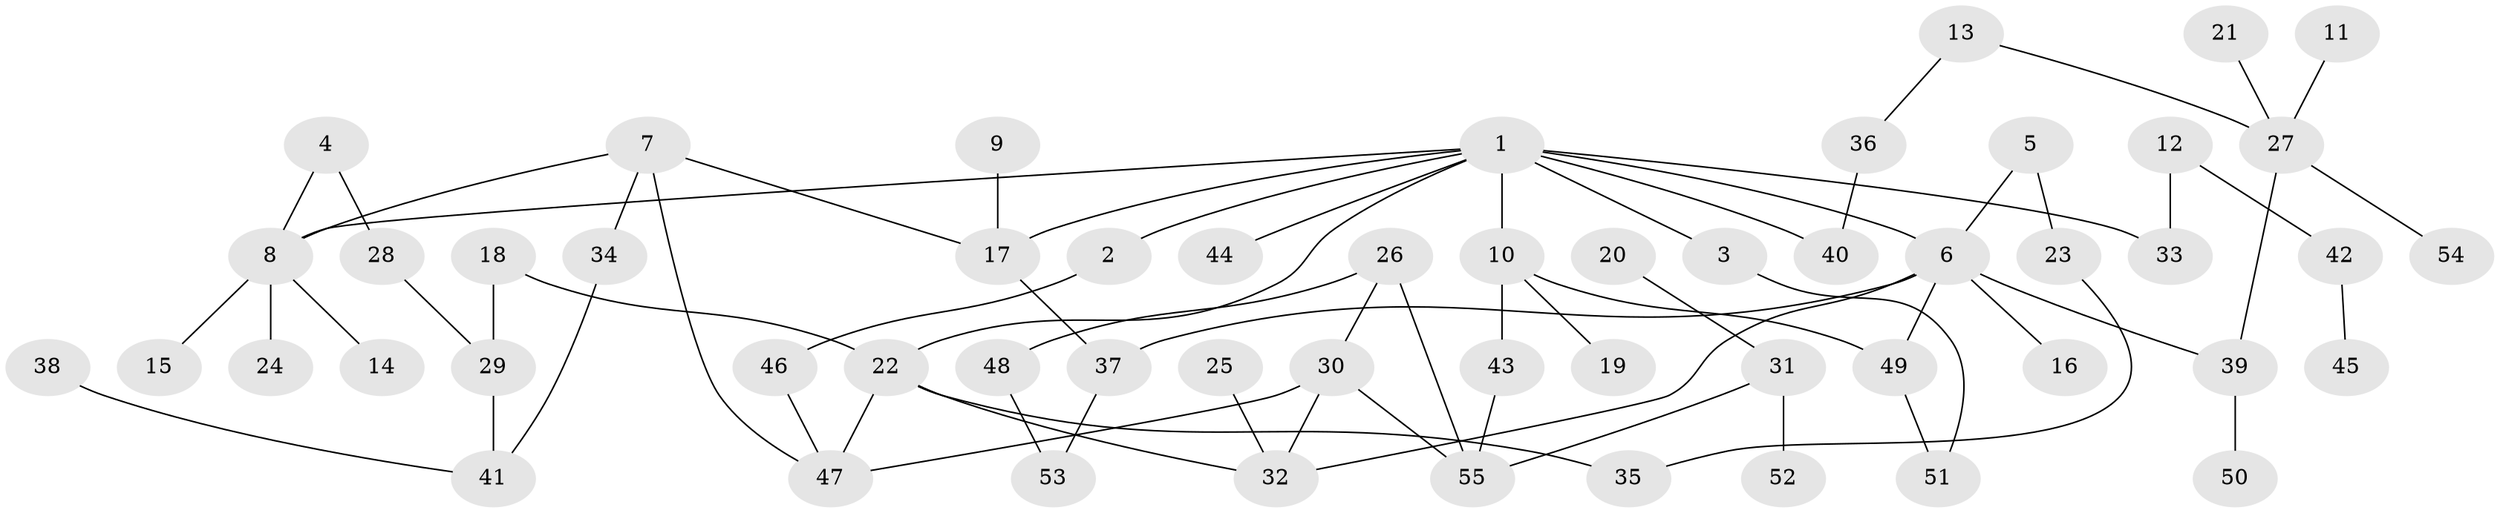 // original degree distribution, {3: 0.2, 9: 0.00909090909090909, 4: 0.07272727272727272, 6: 0.02727272727272727, 2: 0.3, 7: 0.00909090909090909, 5: 0.02727272727272727, 1: 0.35454545454545455}
// Generated by graph-tools (version 1.1) at 2025/49/03/09/25 03:49:16]
// undirected, 55 vertices, 69 edges
graph export_dot {
graph [start="1"]
  node [color=gray90,style=filled];
  1;
  2;
  3;
  4;
  5;
  6;
  7;
  8;
  9;
  10;
  11;
  12;
  13;
  14;
  15;
  16;
  17;
  18;
  19;
  20;
  21;
  22;
  23;
  24;
  25;
  26;
  27;
  28;
  29;
  30;
  31;
  32;
  33;
  34;
  35;
  36;
  37;
  38;
  39;
  40;
  41;
  42;
  43;
  44;
  45;
  46;
  47;
  48;
  49;
  50;
  51;
  52;
  53;
  54;
  55;
  1 -- 2 [weight=1.0];
  1 -- 3 [weight=1.0];
  1 -- 6 [weight=1.0];
  1 -- 8 [weight=1.0];
  1 -- 10 [weight=1.0];
  1 -- 17 [weight=1.0];
  1 -- 22 [weight=1.0];
  1 -- 33 [weight=1.0];
  1 -- 40 [weight=2.0];
  1 -- 44 [weight=1.0];
  2 -- 46 [weight=1.0];
  3 -- 51 [weight=1.0];
  4 -- 8 [weight=1.0];
  4 -- 28 [weight=1.0];
  5 -- 6 [weight=1.0];
  5 -- 23 [weight=1.0];
  6 -- 16 [weight=1.0];
  6 -- 32 [weight=1.0];
  6 -- 37 [weight=1.0];
  6 -- 39 [weight=1.0];
  6 -- 49 [weight=1.0];
  7 -- 8 [weight=1.0];
  7 -- 17 [weight=1.0];
  7 -- 34 [weight=1.0];
  7 -- 47 [weight=1.0];
  8 -- 14 [weight=1.0];
  8 -- 15 [weight=1.0];
  8 -- 24 [weight=1.0];
  9 -- 17 [weight=1.0];
  10 -- 19 [weight=1.0];
  10 -- 43 [weight=1.0];
  10 -- 49 [weight=1.0];
  11 -- 27 [weight=1.0];
  12 -- 33 [weight=1.0];
  12 -- 42 [weight=1.0];
  13 -- 27 [weight=1.0];
  13 -- 36 [weight=1.0];
  17 -- 37 [weight=1.0];
  18 -- 22 [weight=1.0];
  18 -- 29 [weight=1.0];
  20 -- 31 [weight=1.0];
  21 -- 27 [weight=1.0];
  22 -- 32 [weight=1.0];
  22 -- 35 [weight=1.0];
  22 -- 47 [weight=1.0];
  23 -- 35 [weight=1.0];
  25 -- 32 [weight=1.0];
  26 -- 30 [weight=1.0];
  26 -- 48 [weight=1.0];
  26 -- 55 [weight=1.0];
  27 -- 39 [weight=1.0];
  27 -- 54 [weight=1.0];
  28 -- 29 [weight=1.0];
  29 -- 41 [weight=1.0];
  30 -- 32 [weight=1.0];
  30 -- 47 [weight=1.0];
  30 -- 55 [weight=1.0];
  31 -- 52 [weight=1.0];
  31 -- 55 [weight=1.0];
  34 -- 41 [weight=1.0];
  36 -- 40 [weight=1.0];
  37 -- 53 [weight=1.0];
  38 -- 41 [weight=1.0];
  39 -- 50 [weight=1.0];
  42 -- 45 [weight=1.0];
  43 -- 55 [weight=1.0];
  46 -- 47 [weight=1.0];
  48 -- 53 [weight=1.0];
  49 -- 51 [weight=1.0];
}
